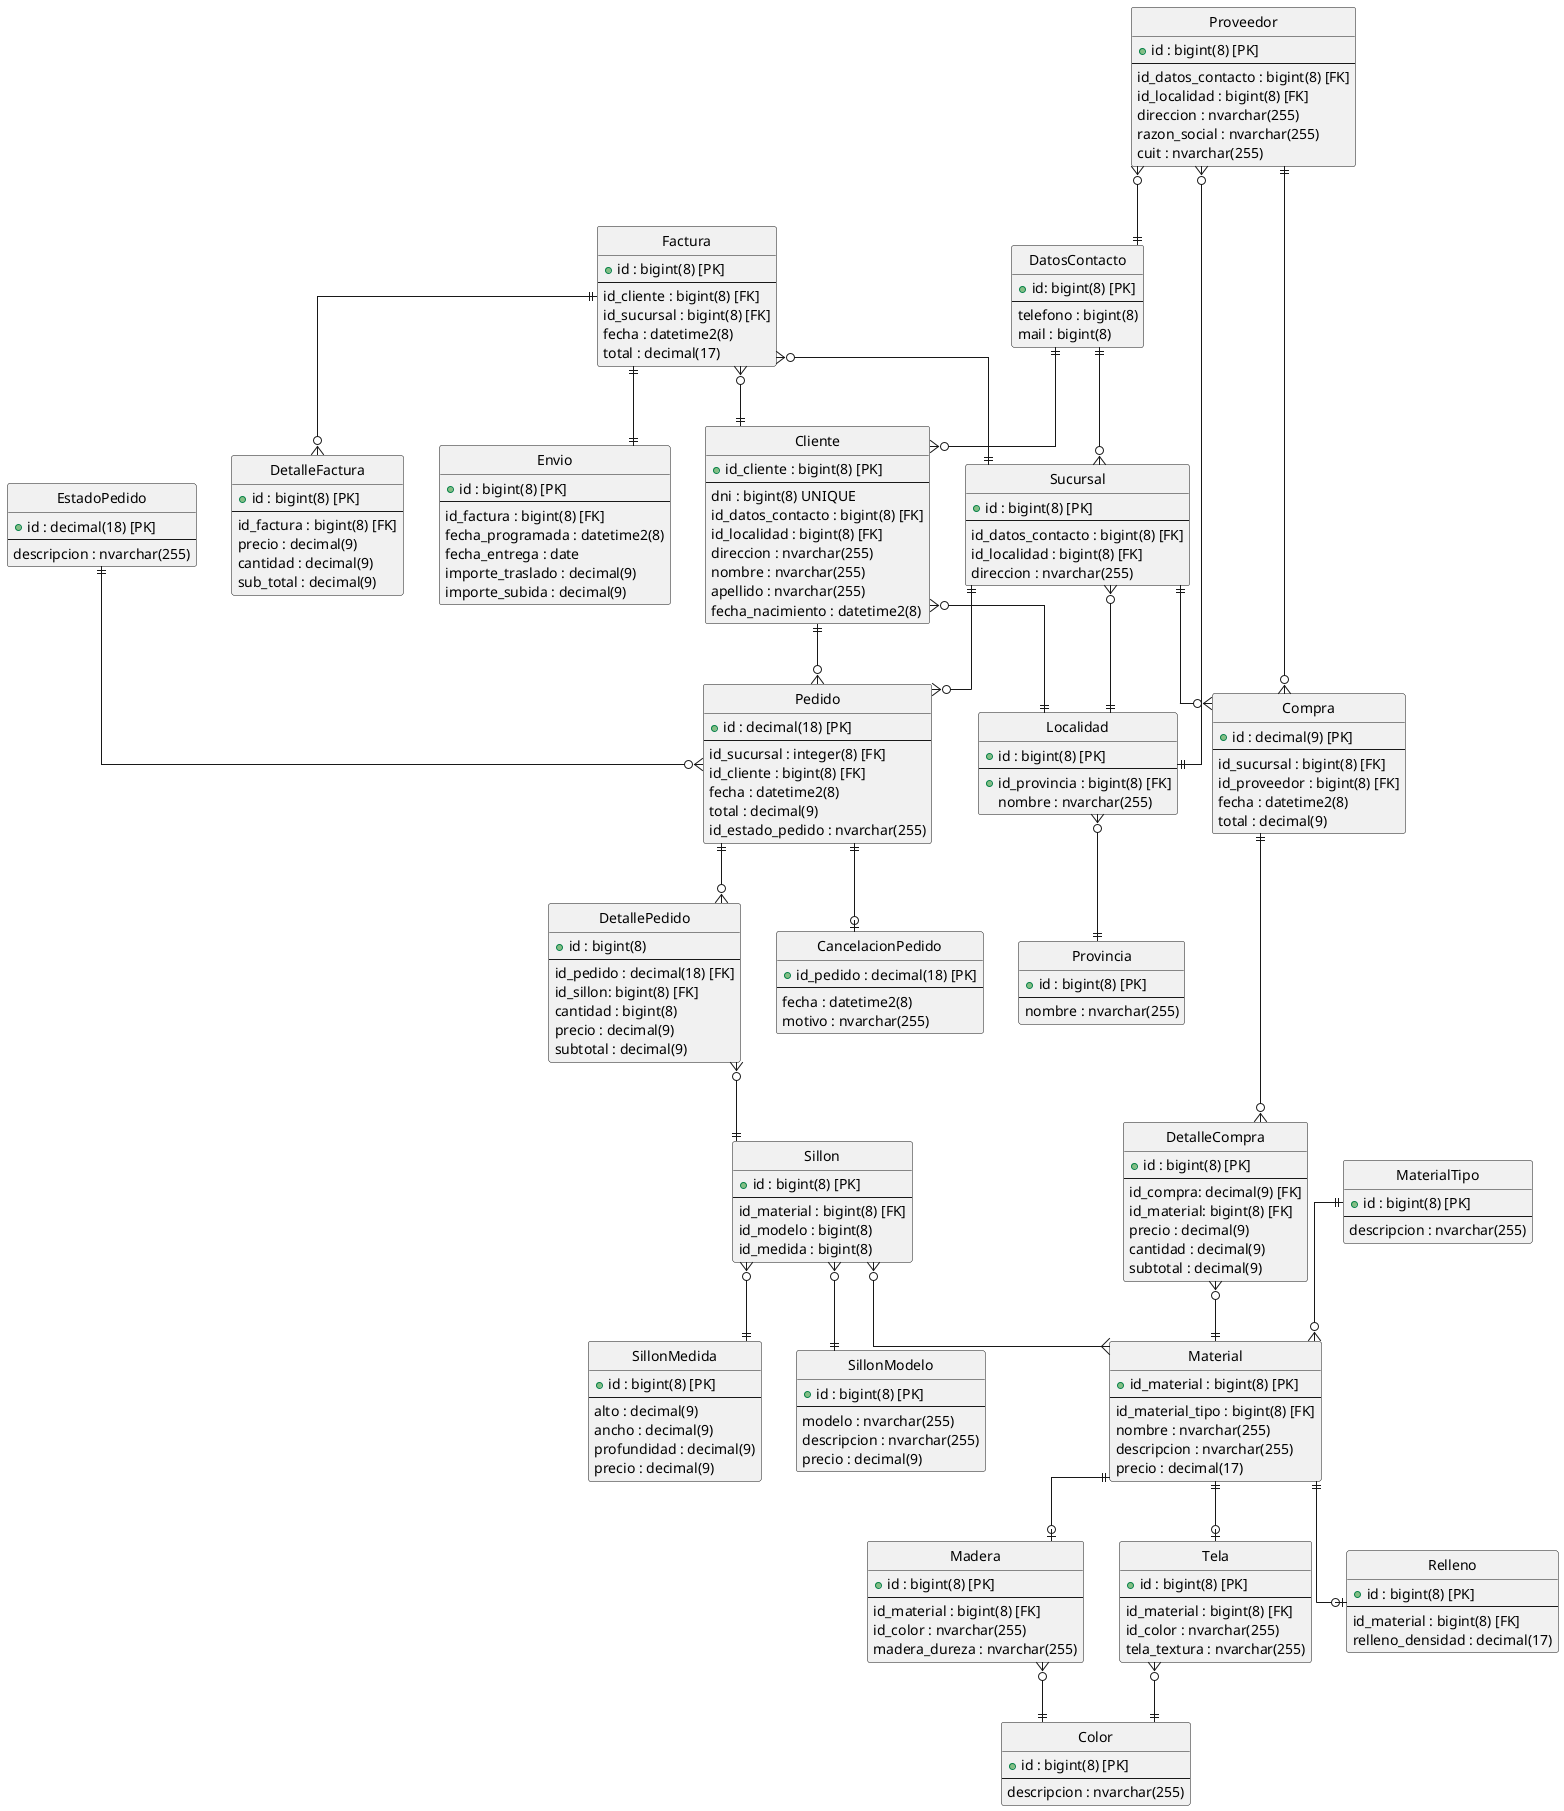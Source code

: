 @startuml
skinparam linetype ortho
hide circle
skinparam shadowing false

' Entidades principales
entity "Pedido" {
  + id : decimal(18) [PK]
  --
  id_sucursal : integer(8) [FK]
  id_cliente : bigint(8) [FK]
  fecha : datetime2(8)
  total : decimal(9)
  id_estado_pedido : nvarchar(255)
}

entity "EstadoPedido" {
  + id : decimal(18) [PK]
  --
  descripcion : nvarchar(255)
}

entity "Sucursal" {
  + id : bigint(8) [PK]
  --
  id_datos_contacto : bigint(8) [FK]
  id_localidad : bigint(8) [FK]
  direccion : nvarchar(255)
}

entity "Cliente" {
  + id_cliente : bigint(8) [PK]
  --
  dni : bigint(8) UNIQUE
  id_datos_contacto : bigint(8) [FK]
  id_localidad : bigint(8) [FK]
  direccion : nvarchar(255)
  nombre : nvarchar(255)
  apellido : nvarchar(255)
  fecha_nacimiento : datetime2(8)
}

entity "DatosContacto" {
  + id: bigint(8) [PK]
  --
  telefono : bigint(8)
  mail : bigint(8)
}

entity "Localidad" {
  +id : bigint(8) [PK]
  --
  +id_provincia : bigint(8) [FK]
  nombre : nvarchar(255)
}

entity "Provincia" {
  +id : bigint(8) [PK]
  --
  nombre : nvarchar(255)
}

' Entidades de transacción
entity "Factura" {
  + id : bigint(8) [PK]
  --
  id_cliente : bigint(8) [FK]
  id_sucursal : bigint(8) [FK]
  fecha : datetime2(8)
  total : decimal(17)
}

entity "Envio" {
  + id : bigint(8) [PK]
  --
  id_factura : bigint(8) [FK]
  fecha_programada : datetime2(8)
  fecha_entrega : date
  importe_traslado : decimal(9)
  importe_subida : decimal(9)
}

' Entidades de productos
entity "Sillon" {
  + id : bigint(8) [PK]
  --
  id_material : bigint(8) [FK]
  id_modelo : bigint(8)
  id_medida : bigint(8)
}

entity "SillonModelo" {
  + id : bigint(8) [PK]
  --
  modelo : nvarchar(255)
  descripcion : nvarchar(255)
  precio : decimal(9)
}

entity "SillonMedida" {
  + id : bigint(8) [PK]
  --
  alto : decimal(9)
  ancho : decimal(9)
  profundidad : decimal(9)
  precio : decimal(9)
}

' Entidades de materiales
entity "Material" {
  + id_material : bigint(8) [PK]
  --
  id_material_tipo : bigint(8) [FK]
  nombre : nvarchar(255)
  descripcion : nvarchar(255)
  precio : decimal(17)
}

entity "MaterialTipo" {
  + id : bigint(8) [PK]
  --
  descripcion : nvarchar(255)
}

entity "Color" {
  + id : bigint(8) [PK]
  --
  descripcion : nvarchar(255)
}

entity "Tela" {
  + id : bigint(8) [PK]
  --
  id_material : bigint(8) [FK]
  id_color : nvarchar(255)
  tela_textura : nvarchar(255)
}

entity "Relleno" {
  + id : bigint(8) [PK]
  --
  id_material : bigint(8) [FK]
  relleno_densidad : decimal(17)
}

entity "Madera" {
  + id : bigint(8) [PK]
  --
  id_material : bigint(8) [FK]
  id_color : nvarchar(255)
  madera_dureza : nvarchar(255)
}


' Entidades de compras
entity "Compra" {
  + id : decimal(9) [PK]
  --
  id_sucursal : bigint(8) [FK]
  id_proveedor : bigint(8) [FK]
  fecha : datetime2(8)
  total : decimal(9)
}

entity "Proveedor" {
  + id : bigint(8) [PK]
  --
  id_datos_contacto : bigint(8) [FK]
  id_localidad : bigint(8) [FK]
  direccion : nvarchar(255)
  razon_social : nvarchar(255)
  cuit : nvarchar(255)
}

entity "DetallePedido" {
  + id : bigint(8)
  --
  id_pedido : decimal(18) [FK]
  id_sillon: bigint(8) [FK]
  cantidad : bigint(8)
  precio : decimal(9)
  subtotal : decimal(9)
}

entity "DetalleFactura" {
  + id : bigint(8) [PK]
  --
  id_factura : bigint(8) [FK]
  precio : decimal(9)
  cantidad : decimal(9)
  sub_total : decimal(9)
}

entity "DetalleCompra" {
  + id : bigint(8) [PK]
  --
  id_compra: decimal(9) [FK]
  id_material: bigint(8) [FK]
  precio : decimal(9)
  cantidad : decimal(9)
  subtotal : decimal(9)
}

entity "CancelacionPedido" {
  + id_pedido : decimal(18) [PK]
  --
  fecha : datetime2(8)
  motivo : nvarchar(255)
}


' Relaciones principales
Cliente ||--o{ Pedido 
Sucursal ||--o{ Pedido 
Sucursal ||--o{ Compra 
Proveedor ||--o{ Compra 
Pedido ||--o| CancelacionPedido
Proveedor}o--||DatosContacto

Cliente}o--||Localidad
Sucursal}o--||Localidad
Proveedor}o--||Localidad
Localidad}o--||Provincia

DetallePedido}o--||Sillon
Pedido ||--o{ DetallePedido 
Factura ||--o{ DetalleFactura 
Factura ||--|| Envio 
Compra ||--o{ DetalleCompra 

' Relaciones de materiales
Material||--o|Relleno
Material||--o|Madera
Material||--o|Tela


Madera}o--||Color
Tela}o--||Color

MaterialTipo||--o{Material

Sillon }o--|| SillonModelo 
Sillon }o--|| SillonMedida
Sillon }o--{ Material
Factura}o--||Cliente
Factura}o--||Sucursal

' Relaciones de datos personales
DatosContacto ||--o{ Sucursal 
DatosContacto ||--o{ Cliente 
DetalleCompra}o--||Material
' DetallePedido||--||DetalleFactura
EstadoPedido ||--o{ Pedido

@enduml